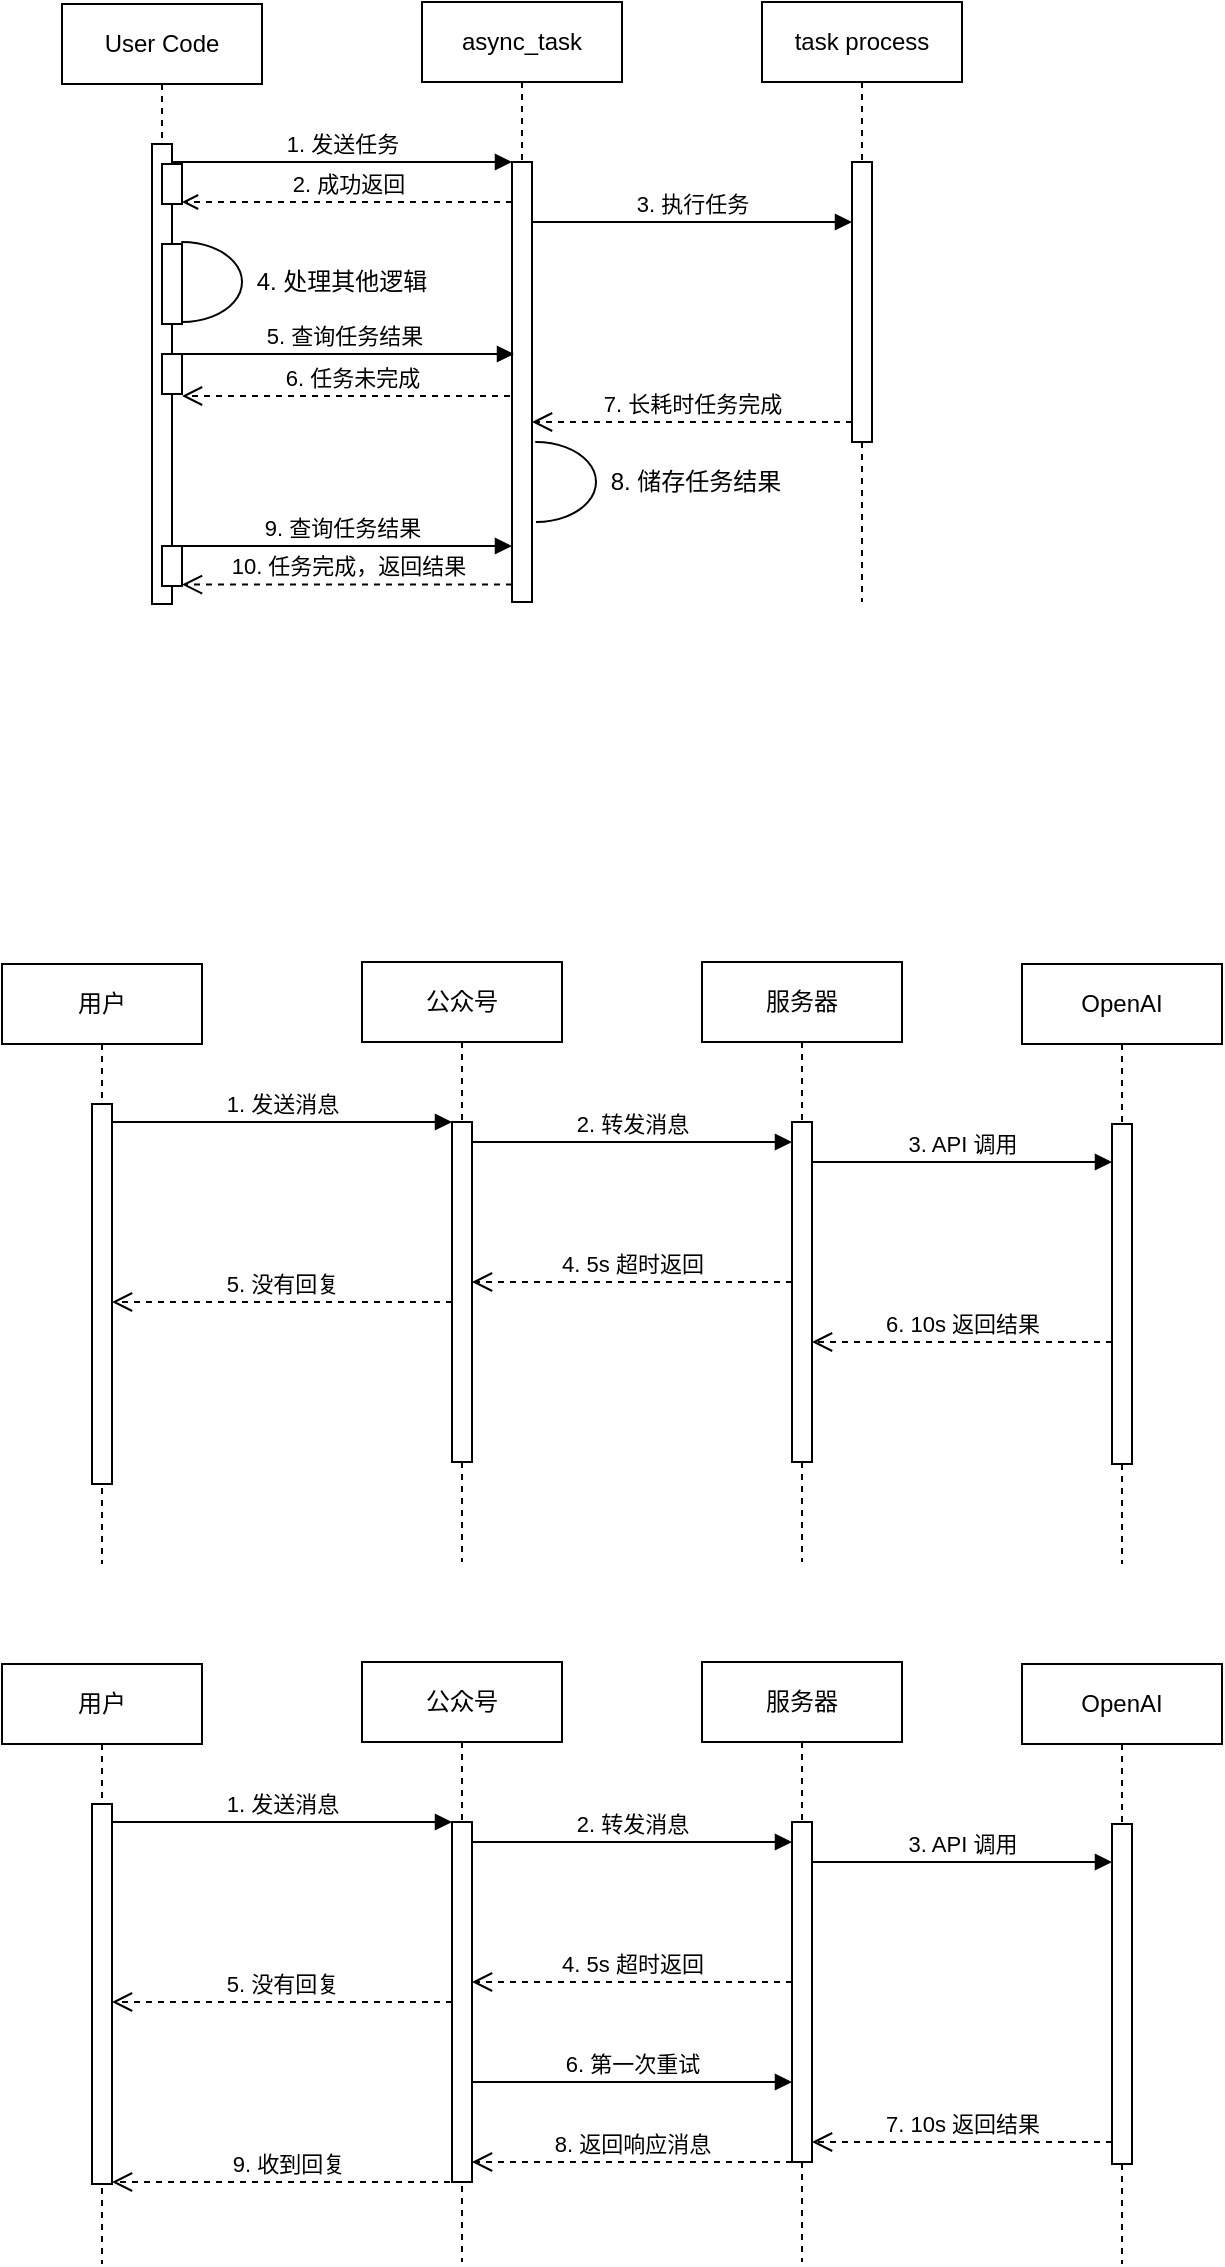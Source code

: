 <mxfile version="22.1.17" type="github">
  <diagram name="Page-1" id="2YBvvXClWsGukQMizWep">
    <mxGraphModel dx="772" dy="1636" grid="1" gridSize="10" guides="1" tooltips="1" connect="1" arrows="1" fold="1" page="1" pageScale="1" pageWidth="850" pageHeight="1100" math="0" shadow="0">
      <root>
        <mxCell id="0" />
        <mxCell id="1" parent="0" />
        <mxCell id="6vysg8ZLrs8LIbjNRG5g-12" value="10. 任务完成，返回结果" style="html=1;verticalAlign=bottom;endArrow=open;dashed=1;endSize=8;edgeStyle=elbowEdgeStyle;elbow=vertical;curved=0;rounded=0;" edge="1" parent="1" target="6vysg8ZLrs8LIbjNRG5g-8">
          <mxGeometry relative="1" as="geometry">
            <mxPoint x="125" y="231.31" as="targetPoint" />
            <Array as="points">
              <mxPoint x="220" y="231.31" />
            </Array>
            <mxPoint x="295" y="231.31" as="sourcePoint" />
          </mxGeometry>
        </mxCell>
        <mxCell id="6vysg8ZLrs8LIbjNRG5g-10" value="6. 任务未完成" style="html=1;verticalAlign=bottom;endArrow=open;dashed=1;endSize=8;edgeStyle=elbowEdgeStyle;elbow=vertical;curved=0;rounded=0;" edge="1" parent="1">
          <mxGeometry relative="1" as="geometry">
            <mxPoint x="130" y="137" as="targetPoint" />
            <Array as="points">
              <mxPoint x="225" y="137" />
            </Array>
            <mxPoint x="300" y="137" as="sourcePoint" />
          </mxGeometry>
        </mxCell>
        <mxCell id="aM9ryv3xv72pqoxQDRHE-1" value="User Code" style="shape=umlLifeline;perimeter=lifelinePerimeter;whiteSpace=wrap;html=1;container=0;dropTarget=0;collapsible=0;recursiveResize=0;outlineConnect=0;portConstraint=eastwest;newEdgeStyle={&quot;edgeStyle&quot;:&quot;elbowEdgeStyle&quot;,&quot;elbow&quot;:&quot;vertical&quot;,&quot;curved&quot;:0,&quot;rounded&quot;:0};" parent="1" vertex="1">
          <mxGeometry x="70" y="-59" width="100" height="300" as="geometry" />
        </mxCell>
        <mxCell id="aM9ryv3xv72pqoxQDRHE-2" value="" style="html=1;points=[];perimeter=orthogonalPerimeter;outlineConnect=0;targetShapes=umlLifeline;portConstraint=eastwest;newEdgeStyle={&quot;edgeStyle&quot;:&quot;elbowEdgeStyle&quot;,&quot;elbow&quot;:&quot;vertical&quot;,&quot;curved&quot;:0,&quot;rounded&quot;:0};" parent="aM9ryv3xv72pqoxQDRHE-1" vertex="1">
          <mxGeometry x="45" y="70" width="10" height="230" as="geometry" />
        </mxCell>
        <mxCell id="aM9ryv3xv72pqoxQDRHE-4" value="" style="html=1;points=[];perimeter=orthogonalPerimeter;outlineConnect=0;targetShapes=umlLifeline;portConstraint=eastwest;newEdgeStyle={&quot;edgeStyle&quot;:&quot;elbowEdgeStyle&quot;,&quot;elbow&quot;:&quot;vertical&quot;,&quot;curved&quot;:0,&quot;rounded&quot;:0};" parent="aM9ryv3xv72pqoxQDRHE-1" vertex="1">
          <mxGeometry x="50" y="80" width="10" height="20" as="geometry" />
        </mxCell>
        <mxCell id="6vysg8ZLrs8LIbjNRG5g-3" value="" style="html=1;points=[];perimeter=orthogonalPerimeter;outlineConnect=0;targetShapes=umlLifeline;portConstraint=eastwest;newEdgeStyle={&quot;edgeStyle&quot;:&quot;elbowEdgeStyle&quot;,&quot;elbow&quot;:&quot;vertical&quot;,&quot;curved&quot;:0,&quot;rounded&quot;:0};" vertex="1" parent="aM9ryv3xv72pqoxQDRHE-1">
          <mxGeometry x="50" y="120" width="10" height="40" as="geometry" />
        </mxCell>
        <mxCell id="6vysg8ZLrs8LIbjNRG5g-7" value="" style="html=1;points=[];perimeter=orthogonalPerimeter;outlineConnect=0;targetShapes=umlLifeline;portConstraint=eastwest;newEdgeStyle={&quot;edgeStyle&quot;:&quot;elbowEdgeStyle&quot;,&quot;elbow&quot;:&quot;vertical&quot;,&quot;curved&quot;:0,&quot;rounded&quot;:0};" vertex="1" parent="aM9ryv3xv72pqoxQDRHE-1">
          <mxGeometry x="50" y="175" width="10" height="20" as="geometry" />
        </mxCell>
        <mxCell id="6vysg8ZLrs8LIbjNRG5g-8" value="" style="html=1;points=[];perimeter=orthogonalPerimeter;outlineConnect=0;targetShapes=umlLifeline;portConstraint=eastwest;newEdgeStyle={&quot;edgeStyle&quot;:&quot;elbowEdgeStyle&quot;,&quot;elbow&quot;:&quot;vertical&quot;,&quot;curved&quot;:0,&quot;rounded&quot;:0};" vertex="1" parent="aM9ryv3xv72pqoxQDRHE-1">
          <mxGeometry x="50" y="271" width="10" height="20" as="geometry" />
        </mxCell>
        <mxCell id="aM9ryv3xv72pqoxQDRHE-5" value="async_task" style="shape=umlLifeline;perimeter=lifelinePerimeter;whiteSpace=wrap;html=1;container=0;dropTarget=0;collapsible=0;recursiveResize=0;outlineConnect=0;portConstraint=eastwest;newEdgeStyle={&quot;edgeStyle&quot;:&quot;elbowEdgeStyle&quot;,&quot;elbow&quot;:&quot;vertical&quot;,&quot;curved&quot;:0,&quot;rounded&quot;:0};" parent="1" vertex="1">
          <mxGeometry x="250" y="-60" width="100" height="300" as="geometry" />
        </mxCell>
        <mxCell id="aM9ryv3xv72pqoxQDRHE-6" value="" style="html=1;points=[];perimeter=orthogonalPerimeter;outlineConnect=0;targetShapes=umlLifeline;portConstraint=eastwest;newEdgeStyle={&quot;edgeStyle&quot;:&quot;elbowEdgeStyle&quot;,&quot;elbow&quot;:&quot;vertical&quot;,&quot;curved&quot;:0,&quot;rounded&quot;:0};" parent="aM9ryv3xv72pqoxQDRHE-5" vertex="1">
          <mxGeometry x="45" y="80" width="10" height="220" as="geometry" />
        </mxCell>
        <mxCell id="aM9ryv3xv72pqoxQDRHE-7" value="1. 发送任务" style="html=1;verticalAlign=bottom;endArrow=block;edgeStyle=elbowEdgeStyle;elbow=vertical;curved=0;rounded=0;" parent="1" source="aM9ryv3xv72pqoxQDRHE-2" target="aM9ryv3xv72pqoxQDRHE-6" edge="1">
          <mxGeometry relative="1" as="geometry">
            <mxPoint x="225" y="30" as="sourcePoint" />
            <Array as="points">
              <mxPoint x="210" y="20" />
            </Array>
          </mxGeometry>
        </mxCell>
        <mxCell id="aM9ryv3xv72pqoxQDRHE-9" value="2. 成功返回" style="html=1;verticalAlign=bottom;endArrow=open;edgeStyle=elbowEdgeStyle;elbow=vertical;curved=0;rounded=0;dashed=1;endFill=0;" parent="1" target="aM9ryv3xv72pqoxQDRHE-4" edge="1">
          <mxGeometry relative="1" as="geometry">
            <mxPoint x="295" y="40" as="sourcePoint" />
            <Array as="points">
              <mxPoint x="220" y="40" />
            </Array>
            <mxPoint x="130" y="40" as="targetPoint" />
          </mxGeometry>
        </mxCell>
        <mxCell id="6vysg8ZLrs8LIbjNRG5g-1" value="task process" style="shape=umlLifeline;perimeter=lifelinePerimeter;whiteSpace=wrap;html=1;container=0;dropTarget=0;collapsible=0;recursiveResize=0;outlineConnect=0;portConstraint=eastwest;newEdgeStyle={&quot;edgeStyle&quot;:&quot;elbowEdgeStyle&quot;,&quot;elbow&quot;:&quot;vertical&quot;,&quot;curved&quot;:0,&quot;rounded&quot;:0};" vertex="1" parent="1">
          <mxGeometry x="420" y="-60" width="100" height="300" as="geometry" />
        </mxCell>
        <mxCell id="6vysg8ZLrs8LIbjNRG5g-2" value="" style="html=1;points=[];perimeter=orthogonalPerimeter;outlineConnect=0;targetShapes=umlLifeline;portConstraint=eastwest;newEdgeStyle={&quot;edgeStyle&quot;:&quot;elbowEdgeStyle&quot;,&quot;elbow&quot;:&quot;vertical&quot;,&quot;curved&quot;:0,&quot;rounded&quot;:0};" vertex="1" parent="6vysg8ZLrs8LIbjNRG5g-1">
          <mxGeometry x="45" y="80" width="10" height="140" as="geometry" />
        </mxCell>
        <mxCell id="6vysg8ZLrs8LIbjNRG5g-5" value="" style="verticalLabelPosition=bottom;verticalAlign=top;html=1;shape=mxgraph.basic.arc;startAngle=0.498;endAngle=0;rotation=-180;" vertex="1" parent="1">
          <mxGeometry x="100" y="60" width="60" height="40" as="geometry" />
        </mxCell>
        <mxCell id="6vysg8ZLrs8LIbjNRG5g-6" value="4. 处理其他逻辑" style="text;html=1;strokeColor=none;fillColor=none;align=center;verticalAlign=middle;whiteSpace=wrap;rounded=0;" vertex="1" parent="1">
          <mxGeometry x="160" y="65" width="100" height="30" as="geometry" />
        </mxCell>
        <mxCell id="6vysg8ZLrs8LIbjNRG5g-9" value="5. 查询任务结果" style="html=1;verticalAlign=bottom;endArrow=block;edgeStyle=elbowEdgeStyle;elbow=vertical;curved=0;rounded=0;" edge="1" parent="1">
          <mxGeometry relative="1" as="geometry">
            <mxPoint x="126" y="116" as="sourcePoint" />
            <Array as="points">
              <mxPoint x="211" y="116" />
            </Array>
            <mxPoint x="296" y="116" as="targetPoint" />
          </mxGeometry>
        </mxCell>
        <mxCell id="6vysg8ZLrs8LIbjNRG5g-11" value="9. 查询任务结果" style="html=1;verticalAlign=bottom;endArrow=block;edgeStyle=elbowEdgeStyle;elbow=vertical;curved=0;rounded=0;" edge="1" parent="1">
          <mxGeometry relative="1" as="geometry">
            <mxPoint x="125" y="212" as="sourcePoint" />
            <Array as="points">
              <mxPoint x="210" y="212" />
            </Array>
            <mxPoint x="295" y="212" as="targetPoint" />
          </mxGeometry>
        </mxCell>
        <mxCell id="6vysg8ZLrs8LIbjNRG5g-14" value="3. 执行任务" style="html=1;verticalAlign=bottom;endArrow=block;edgeStyle=elbowEdgeStyle;elbow=vertical;curved=0;rounded=0;" edge="1" parent="1" source="aM9ryv3xv72pqoxQDRHE-6" target="6vysg8ZLrs8LIbjNRG5g-2">
          <mxGeometry relative="1" as="geometry">
            <mxPoint x="330" y="50" as="sourcePoint" />
            <Array as="points">
              <mxPoint x="385" y="50" />
            </Array>
            <mxPoint x="460" y="50" as="targetPoint" />
          </mxGeometry>
        </mxCell>
        <mxCell id="6vysg8ZLrs8LIbjNRG5g-15" value="7. 长耗时任务完成" style="html=1;verticalAlign=bottom;endArrow=open;dashed=1;endSize=8;edgeStyle=elbowEdgeStyle;elbow=vertical;curved=0;rounded=0;" edge="1" parent="1" source="6vysg8ZLrs8LIbjNRG5g-2" target="aM9ryv3xv72pqoxQDRHE-6">
          <mxGeometry relative="1" as="geometry">
            <mxPoint x="310" y="150" as="targetPoint" />
            <Array as="points">
              <mxPoint x="405" y="150" />
            </Array>
            <mxPoint x="460" y="150" as="sourcePoint" />
            <mxPoint as="offset" />
          </mxGeometry>
        </mxCell>
        <mxCell id="6vysg8ZLrs8LIbjNRG5g-17" value="5. 没有回复" style="html=1;verticalAlign=bottom;endArrow=open;dashed=1;endSize=8;edgeStyle=elbowEdgeStyle;elbow=vertical;curved=0;rounded=0;" edge="1" parent="1">
          <mxGeometry relative="1" as="geometry">
            <mxPoint x="95" y="590" as="targetPoint" />
            <Array as="points">
              <mxPoint x="190" y="590" />
            </Array>
            <mxPoint x="265" y="590" as="sourcePoint" />
          </mxGeometry>
        </mxCell>
        <mxCell id="6vysg8ZLrs8LIbjNRG5g-18" value="用户" style="shape=umlLifeline;perimeter=lifelinePerimeter;whiteSpace=wrap;html=1;container=0;dropTarget=0;collapsible=0;recursiveResize=0;outlineConnect=0;portConstraint=eastwest;newEdgeStyle={&quot;edgeStyle&quot;:&quot;elbowEdgeStyle&quot;,&quot;elbow&quot;:&quot;vertical&quot;,&quot;curved&quot;:0,&quot;rounded&quot;:0};" vertex="1" parent="1">
          <mxGeometry x="40" y="421" width="100" height="300" as="geometry" />
        </mxCell>
        <mxCell id="6vysg8ZLrs8LIbjNRG5g-19" value="" style="html=1;points=[];perimeter=orthogonalPerimeter;outlineConnect=0;targetShapes=umlLifeline;portConstraint=eastwest;newEdgeStyle={&quot;edgeStyle&quot;:&quot;elbowEdgeStyle&quot;,&quot;elbow&quot;:&quot;vertical&quot;,&quot;curved&quot;:0,&quot;rounded&quot;:0};" vertex="1" parent="6vysg8ZLrs8LIbjNRG5g-18">
          <mxGeometry x="45" y="70" width="10" height="190" as="geometry" />
        </mxCell>
        <mxCell id="6vysg8ZLrs8LIbjNRG5g-24" value="公众号" style="shape=umlLifeline;perimeter=lifelinePerimeter;whiteSpace=wrap;html=1;container=0;dropTarget=0;collapsible=0;recursiveResize=0;outlineConnect=0;portConstraint=eastwest;newEdgeStyle={&quot;edgeStyle&quot;:&quot;elbowEdgeStyle&quot;,&quot;elbow&quot;:&quot;vertical&quot;,&quot;curved&quot;:0,&quot;rounded&quot;:0};" vertex="1" parent="1">
          <mxGeometry x="220" y="420" width="100" height="300" as="geometry" />
        </mxCell>
        <mxCell id="6vysg8ZLrs8LIbjNRG5g-25" value="" style="html=1;points=[];perimeter=orthogonalPerimeter;outlineConnect=0;targetShapes=umlLifeline;portConstraint=eastwest;newEdgeStyle={&quot;edgeStyle&quot;:&quot;elbowEdgeStyle&quot;,&quot;elbow&quot;:&quot;vertical&quot;,&quot;curved&quot;:0,&quot;rounded&quot;:0};" vertex="1" parent="6vysg8ZLrs8LIbjNRG5g-24">
          <mxGeometry x="45" y="80" width="10" height="170" as="geometry" />
        </mxCell>
        <mxCell id="6vysg8ZLrs8LIbjNRG5g-26" value="1. 发送消息" style="html=1;verticalAlign=bottom;endArrow=block;edgeStyle=elbowEdgeStyle;elbow=vertical;curved=0;rounded=0;" edge="1" source="6vysg8ZLrs8LIbjNRG5g-19" target="6vysg8ZLrs8LIbjNRG5g-25" parent="1">
          <mxGeometry relative="1" as="geometry">
            <mxPoint x="195" y="510" as="sourcePoint" />
            <Array as="points">
              <mxPoint x="180" y="500" />
            </Array>
          </mxGeometry>
        </mxCell>
        <mxCell id="6vysg8ZLrs8LIbjNRG5g-28" value="服务器" style="shape=umlLifeline;perimeter=lifelinePerimeter;whiteSpace=wrap;html=1;container=0;dropTarget=0;collapsible=0;recursiveResize=0;outlineConnect=0;portConstraint=eastwest;newEdgeStyle={&quot;edgeStyle&quot;:&quot;elbowEdgeStyle&quot;,&quot;elbow&quot;:&quot;vertical&quot;,&quot;curved&quot;:0,&quot;rounded&quot;:0};" vertex="1" parent="1">
          <mxGeometry x="390" y="420" width="100" height="300" as="geometry" />
        </mxCell>
        <mxCell id="6vysg8ZLrs8LIbjNRG5g-29" value="" style="html=1;points=[];perimeter=orthogonalPerimeter;outlineConnect=0;targetShapes=umlLifeline;portConstraint=eastwest;newEdgeStyle={&quot;edgeStyle&quot;:&quot;elbowEdgeStyle&quot;,&quot;elbow&quot;:&quot;vertical&quot;,&quot;curved&quot;:0,&quot;rounded&quot;:0};" vertex="1" parent="6vysg8ZLrs8LIbjNRG5g-28">
          <mxGeometry x="45" y="80" width="10" height="170" as="geometry" />
        </mxCell>
        <mxCell id="6vysg8ZLrs8LIbjNRG5g-34" value="2. 转发消息" style="html=1;verticalAlign=bottom;endArrow=block;edgeStyle=elbowEdgeStyle;elbow=vertical;curved=0;rounded=0;" edge="1" parent="1">
          <mxGeometry relative="1" as="geometry">
            <mxPoint x="275" y="510" as="sourcePoint" />
            <Array as="points">
              <mxPoint x="355" y="510" />
            </Array>
            <mxPoint x="435" y="510" as="targetPoint" />
          </mxGeometry>
        </mxCell>
        <mxCell id="6vysg8ZLrs8LIbjNRG5g-36" value="OpenAI" style="shape=umlLifeline;perimeter=lifelinePerimeter;whiteSpace=wrap;html=1;container=0;dropTarget=0;collapsible=0;recursiveResize=0;outlineConnect=0;portConstraint=eastwest;newEdgeStyle={&quot;edgeStyle&quot;:&quot;elbowEdgeStyle&quot;,&quot;elbow&quot;:&quot;vertical&quot;,&quot;curved&quot;:0,&quot;rounded&quot;:0};" vertex="1" parent="1">
          <mxGeometry x="550" y="421" width="100" height="300" as="geometry" />
        </mxCell>
        <mxCell id="6vysg8ZLrs8LIbjNRG5g-37" value="" style="html=1;points=[];perimeter=orthogonalPerimeter;outlineConnect=0;targetShapes=umlLifeline;portConstraint=eastwest;newEdgeStyle={&quot;edgeStyle&quot;:&quot;elbowEdgeStyle&quot;,&quot;elbow&quot;:&quot;vertical&quot;,&quot;curved&quot;:0,&quot;rounded&quot;:0};" vertex="1" parent="6vysg8ZLrs8LIbjNRG5g-36">
          <mxGeometry x="45" y="80" width="10" height="170" as="geometry" />
        </mxCell>
        <mxCell id="6vysg8ZLrs8LIbjNRG5g-38" value="3. API 调用" style="html=1;verticalAlign=bottom;endArrow=block;edgeStyle=elbowEdgeStyle;elbow=vertical;curved=0;rounded=0;" edge="1" parent="1" source="6vysg8ZLrs8LIbjNRG5g-29" target="6vysg8ZLrs8LIbjNRG5g-37">
          <mxGeometry relative="1" as="geometry">
            <mxPoint x="450" y="520" as="sourcePoint" />
            <Array as="points">
              <mxPoint x="530" y="520" />
            </Array>
            <mxPoint x="610" y="520" as="targetPoint" />
          </mxGeometry>
        </mxCell>
        <mxCell id="6vysg8ZLrs8LIbjNRG5g-39" value="4. 5s 超时返回" style="html=1;verticalAlign=bottom;endArrow=open;dashed=1;endSize=8;edgeStyle=elbowEdgeStyle;elbow=vertical;curved=0;rounded=0;" edge="1" parent="1" source="6vysg8ZLrs8LIbjNRG5g-29" target="6vysg8ZLrs8LIbjNRG5g-25">
          <mxGeometry relative="1" as="geometry">
            <mxPoint x="270" y="580" as="targetPoint" />
            <Array as="points">
              <mxPoint x="365" y="580" />
            </Array>
            <mxPoint x="440" y="580" as="sourcePoint" />
          </mxGeometry>
        </mxCell>
        <mxCell id="6vysg8ZLrs8LIbjNRG5g-40" value="6. 10s 返回结果" style="html=1;verticalAlign=bottom;endArrow=open;dashed=1;endSize=8;edgeStyle=elbowEdgeStyle;elbow=vertical;curved=0;rounded=0;" edge="1" parent="1" source="6vysg8ZLrs8LIbjNRG5g-37" target="6vysg8ZLrs8LIbjNRG5g-29">
          <mxGeometry relative="1" as="geometry">
            <mxPoint x="440" y="610" as="targetPoint" />
            <Array as="points">
              <mxPoint x="540" y="610" />
            </Array>
            <mxPoint x="600" y="610" as="sourcePoint" />
            <mxPoint as="offset" />
          </mxGeometry>
        </mxCell>
        <mxCell id="6vysg8ZLrs8LIbjNRG5g-41" value="5. 没有回复" style="html=1;verticalAlign=bottom;endArrow=open;dashed=1;endSize=8;edgeStyle=elbowEdgeStyle;elbow=vertical;curved=0;rounded=0;" edge="1" parent="1">
          <mxGeometry relative="1" as="geometry">
            <mxPoint x="95" y="940" as="targetPoint" />
            <Array as="points">
              <mxPoint x="190" y="940" />
            </Array>
            <mxPoint x="265" y="940" as="sourcePoint" />
          </mxGeometry>
        </mxCell>
        <mxCell id="6vysg8ZLrs8LIbjNRG5g-42" value="用户" style="shape=umlLifeline;perimeter=lifelinePerimeter;whiteSpace=wrap;html=1;container=0;dropTarget=0;collapsible=0;recursiveResize=0;outlineConnect=0;portConstraint=eastwest;newEdgeStyle={&quot;edgeStyle&quot;:&quot;elbowEdgeStyle&quot;,&quot;elbow&quot;:&quot;vertical&quot;,&quot;curved&quot;:0,&quot;rounded&quot;:0};" vertex="1" parent="1">
          <mxGeometry x="40" y="771" width="100" height="300" as="geometry" />
        </mxCell>
        <mxCell id="6vysg8ZLrs8LIbjNRG5g-43" value="" style="html=1;points=[];perimeter=orthogonalPerimeter;outlineConnect=0;targetShapes=umlLifeline;portConstraint=eastwest;newEdgeStyle={&quot;edgeStyle&quot;:&quot;elbowEdgeStyle&quot;,&quot;elbow&quot;:&quot;vertical&quot;,&quot;curved&quot;:0,&quot;rounded&quot;:0};" vertex="1" parent="6vysg8ZLrs8LIbjNRG5g-42">
          <mxGeometry x="45" y="70" width="10" height="190" as="geometry" />
        </mxCell>
        <mxCell id="6vysg8ZLrs8LIbjNRG5g-44" value="公众号" style="shape=umlLifeline;perimeter=lifelinePerimeter;whiteSpace=wrap;html=1;container=0;dropTarget=0;collapsible=0;recursiveResize=0;outlineConnect=0;portConstraint=eastwest;newEdgeStyle={&quot;edgeStyle&quot;:&quot;elbowEdgeStyle&quot;,&quot;elbow&quot;:&quot;vertical&quot;,&quot;curved&quot;:0,&quot;rounded&quot;:0};" vertex="1" parent="1">
          <mxGeometry x="220" y="770" width="100" height="300" as="geometry" />
        </mxCell>
        <mxCell id="6vysg8ZLrs8LIbjNRG5g-45" value="" style="html=1;points=[];perimeter=orthogonalPerimeter;outlineConnect=0;targetShapes=umlLifeline;portConstraint=eastwest;newEdgeStyle={&quot;edgeStyle&quot;:&quot;elbowEdgeStyle&quot;,&quot;elbow&quot;:&quot;vertical&quot;,&quot;curved&quot;:0,&quot;rounded&quot;:0};" vertex="1" parent="6vysg8ZLrs8LIbjNRG5g-44">
          <mxGeometry x="45" y="80" width="10" height="180" as="geometry" />
        </mxCell>
        <mxCell id="6vysg8ZLrs8LIbjNRG5g-46" value="1. 发送消息" style="html=1;verticalAlign=bottom;endArrow=block;edgeStyle=elbowEdgeStyle;elbow=vertical;curved=0;rounded=0;" edge="1" source="6vysg8ZLrs8LIbjNRG5g-43" target="6vysg8ZLrs8LIbjNRG5g-45" parent="1">
          <mxGeometry relative="1" as="geometry">
            <mxPoint x="195" y="860" as="sourcePoint" />
            <Array as="points">
              <mxPoint x="180" y="850" />
            </Array>
          </mxGeometry>
        </mxCell>
        <mxCell id="6vysg8ZLrs8LIbjNRG5g-47" value="服务器" style="shape=umlLifeline;perimeter=lifelinePerimeter;whiteSpace=wrap;html=1;container=0;dropTarget=0;collapsible=0;recursiveResize=0;outlineConnect=0;portConstraint=eastwest;newEdgeStyle={&quot;edgeStyle&quot;:&quot;elbowEdgeStyle&quot;,&quot;elbow&quot;:&quot;vertical&quot;,&quot;curved&quot;:0,&quot;rounded&quot;:0};" vertex="1" parent="1">
          <mxGeometry x="390" y="770" width="100" height="300" as="geometry" />
        </mxCell>
        <mxCell id="6vysg8ZLrs8LIbjNRG5g-48" value="" style="html=1;points=[];perimeter=orthogonalPerimeter;outlineConnect=0;targetShapes=umlLifeline;portConstraint=eastwest;newEdgeStyle={&quot;edgeStyle&quot;:&quot;elbowEdgeStyle&quot;,&quot;elbow&quot;:&quot;vertical&quot;,&quot;curved&quot;:0,&quot;rounded&quot;:0};" vertex="1" parent="6vysg8ZLrs8LIbjNRG5g-47">
          <mxGeometry x="45" y="80" width="10" height="170" as="geometry" />
        </mxCell>
        <mxCell id="6vysg8ZLrs8LIbjNRG5g-49" value="2. 转发消息" style="html=1;verticalAlign=bottom;endArrow=block;edgeStyle=elbowEdgeStyle;elbow=vertical;curved=0;rounded=0;" edge="1" parent="1">
          <mxGeometry relative="1" as="geometry">
            <mxPoint x="275" y="860" as="sourcePoint" />
            <Array as="points">
              <mxPoint x="355" y="860" />
            </Array>
            <mxPoint x="435" y="860" as="targetPoint" />
          </mxGeometry>
        </mxCell>
        <mxCell id="6vysg8ZLrs8LIbjNRG5g-50" value="OpenAI" style="shape=umlLifeline;perimeter=lifelinePerimeter;whiteSpace=wrap;html=1;container=0;dropTarget=0;collapsible=0;recursiveResize=0;outlineConnect=0;portConstraint=eastwest;newEdgeStyle={&quot;edgeStyle&quot;:&quot;elbowEdgeStyle&quot;,&quot;elbow&quot;:&quot;vertical&quot;,&quot;curved&quot;:0,&quot;rounded&quot;:0};" vertex="1" parent="1">
          <mxGeometry x="550" y="771" width="100" height="300" as="geometry" />
        </mxCell>
        <mxCell id="6vysg8ZLrs8LIbjNRG5g-51" value="" style="html=1;points=[];perimeter=orthogonalPerimeter;outlineConnect=0;targetShapes=umlLifeline;portConstraint=eastwest;newEdgeStyle={&quot;edgeStyle&quot;:&quot;elbowEdgeStyle&quot;,&quot;elbow&quot;:&quot;vertical&quot;,&quot;curved&quot;:0,&quot;rounded&quot;:0};" vertex="1" parent="6vysg8ZLrs8LIbjNRG5g-50">
          <mxGeometry x="45" y="80" width="10" height="170" as="geometry" />
        </mxCell>
        <mxCell id="6vysg8ZLrs8LIbjNRG5g-52" value="3. API 调用" style="html=1;verticalAlign=bottom;endArrow=block;edgeStyle=elbowEdgeStyle;elbow=vertical;curved=0;rounded=0;" edge="1" source="6vysg8ZLrs8LIbjNRG5g-48" target="6vysg8ZLrs8LIbjNRG5g-51" parent="1">
          <mxGeometry relative="1" as="geometry">
            <mxPoint x="450" y="870" as="sourcePoint" />
            <Array as="points">
              <mxPoint x="530" y="870" />
            </Array>
            <mxPoint x="610" y="870" as="targetPoint" />
          </mxGeometry>
        </mxCell>
        <mxCell id="6vysg8ZLrs8LIbjNRG5g-53" value="4. 5s 超时返回" style="html=1;verticalAlign=bottom;endArrow=open;dashed=1;endSize=8;edgeStyle=elbowEdgeStyle;elbow=vertical;curved=0;rounded=0;" edge="1" source="6vysg8ZLrs8LIbjNRG5g-48" target="6vysg8ZLrs8LIbjNRG5g-45" parent="1">
          <mxGeometry relative="1" as="geometry">
            <mxPoint x="270" y="930" as="targetPoint" />
            <Array as="points">
              <mxPoint x="365" y="930" />
            </Array>
            <mxPoint x="440" y="930" as="sourcePoint" />
          </mxGeometry>
        </mxCell>
        <mxCell id="6vysg8ZLrs8LIbjNRG5g-54" value="7. 10s 返回结果" style="html=1;verticalAlign=bottom;endArrow=open;dashed=1;endSize=8;edgeStyle=elbowEdgeStyle;elbow=vertical;curved=0;rounded=0;" edge="1" parent="1">
          <mxGeometry relative="1" as="geometry">
            <mxPoint x="445" y="1010" as="targetPoint" />
            <Array as="points">
              <mxPoint x="540" y="1010" />
            </Array>
            <mxPoint x="595" y="1010" as="sourcePoint" />
            <mxPoint as="offset" />
          </mxGeometry>
        </mxCell>
        <mxCell id="6vysg8ZLrs8LIbjNRG5g-56" value="6. 第一次重试" style="html=1;verticalAlign=bottom;endArrow=block;edgeStyle=elbowEdgeStyle;elbow=horizontal;curved=0;rounded=0;" edge="1" parent="1" source="6vysg8ZLrs8LIbjNRG5g-45" target="6vysg8ZLrs8LIbjNRG5g-48">
          <mxGeometry relative="1" as="geometry">
            <mxPoint x="280" y="980" as="sourcePoint" />
            <Array as="points">
              <mxPoint x="360" y="980" />
            </Array>
            <mxPoint x="440" y="980" as="targetPoint" />
          </mxGeometry>
        </mxCell>
        <mxCell id="6vysg8ZLrs8LIbjNRG5g-57" value="8. 返回响应消息" style="html=1;verticalAlign=bottom;endArrow=open;dashed=1;endSize=8;edgeStyle=elbowEdgeStyle;elbow=vertical;curved=0;rounded=0;" edge="1" parent="1">
          <mxGeometry relative="1" as="geometry">
            <mxPoint x="275" y="1020" as="targetPoint" />
            <Array as="points">
              <mxPoint x="365" y="1020" />
            </Array>
            <mxPoint x="435" y="1020" as="sourcePoint" />
          </mxGeometry>
        </mxCell>
        <mxCell id="6vysg8ZLrs8LIbjNRG5g-58" value="9. 收到回复" style="html=1;verticalAlign=bottom;endArrow=open;dashed=1;endSize=8;edgeStyle=elbowEdgeStyle;elbow=vertical;curved=0;rounded=0;" edge="1" parent="1" target="6vysg8ZLrs8LIbjNRG5g-43">
          <mxGeometry relative="1" as="geometry">
            <mxPoint x="110" y="1030" as="targetPoint" />
            <Array as="points">
              <mxPoint x="200" y="1030" />
            </Array>
            <mxPoint x="270" y="1030" as="sourcePoint" />
          </mxGeometry>
        </mxCell>
        <mxCell id="6vysg8ZLrs8LIbjNRG5g-59" value="" style="verticalLabelPosition=bottom;verticalAlign=top;html=1;shape=mxgraph.basic.arc;startAngle=0.498;endAngle=0;rotation=-180;" vertex="1" parent="1">
          <mxGeometry x="277" y="160" width="60" height="40" as="geometry" />
        </mxCell>
        <mxCell id="6vysg8ZLrs8LIbjNRG5g-60" value="8. 储存任务结果" style="text;html=1;strokeColor=none;fillColor=none;align=center;verticalAlign=middle;whiteSpace=wrap;rounded=0;" vertex="1" parent="1">
          <mxGeometry x="337" y="165" width="100" height="30" as="geometry" />
        </mxCell>
      </root>
    </mxGraphModel>
  </diagram>
</mxfile>

